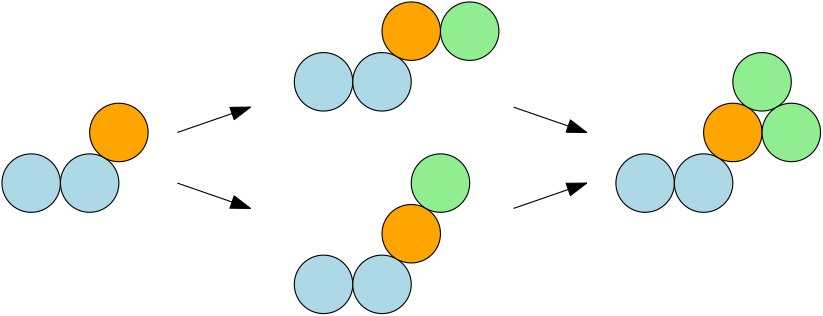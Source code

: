 <?xml version="1.0"?>
<!DOCTYPE ipe SYSTEM "ipe.dtd">
<ipe version="70218" creator="Ipe 7.2.23">
<info created="D:20220918141518" modified="D:20221219110002"/>
<ipestyle name="basic">
<symbol name="arrow/arc(spx)">
<path stroke="sym-stroke" fill="sym-stroke" pen="sym-pen">
0 0 m
-1 0.333 l
-1 -0.333 l
h
</path>
</symbol>
<symbol name="arrow/farc(spx)">
<path stroke="sym-stroke" fill="white" pen="sym-pen">
0 0 m
-1 0.333 l
-1 -0.333 l
h
</path>
</symbol>
<symbol name="arrow/ptarc(spx)">
<path stroke="sym-stroke" fill="sym-stroke" pen="sym-pen">
0 0 m
-1 0.333 l
-0.8 0 l
-1 -0.333 l
h
</path>
</symbol>
<symbol name="arrow/fptarc(spx)">
<path stroke="sym-stroke" fill="white" pen="sym-pen">
0 0 m
-1 0.333 l
-0.8 0 l
-1 -0.333 l
h
</path>
</symbol>
<symbol name="mark/circle(sx)" transformations="translations">
<path fill="sym-stroke">
0.6 0 0 0.6 0 0 e
0.4 0 0 0.4 0 0 e
</path>
</symbol>
<symbol name="mark/disk(sx)" transformations="translations">
<path fill="sym-stroke">
0.6 0 0 0.6 0 0 e
</path>
</symbol>
<symbol name="mark/fdisk(sfx)" transformations="translations">
<group>
<path fill="sym-fill">
0.5 0 0 0.5 0 0 e
</path>
<path fill="sym-stroke" fillrule="eofill">
0.6 0 0 0.6 0 0 e
0.4 0 0 0.4 0 0 e
</path>
</group>
</symbol>
<symbol name="mark/box(sx)" transformations="translations">
<path fill="sym-stroke" fillrule="eofill">
-0.6 -0.6 m
0.6 -0.6 l
0.6 0.6 l
-0.6 0.6 l
h
-0.4 -0.4 m
0.4 -0.4 l
0.4 0.4 l
-0.4 0.4 l
h
</path>
</symbol>
<symbol name="mark/square(sx)" transformations="translations">
<path fill="sym-stroke">
-0.6 -0.6 m
0.6 -0.6 l
0.6 0.6 l
-0.6 0.6 l
h
</path>
</symbol>
<symbol name="mark/fsquare(sfx)" transformations="translations">
<group>
<path fill="sym-fill">
-0.5 -0.5 m
0.5 -0.5 l
0.5 0.5 l
-0.5 0.5 l
h
</path>
<path fill="sym-stroke" fillrule="eofill">
-0.6 -0.6 m
0.6 -0.6 l
0.6 0.6 l
-0.6 0.6 l
h
-0.4 -0.4 m
0.4 -0.4 l
0.4 0.4 l
-0.4 0.4 l
h
</path>
</group>
</symbol>
<symbol name="mark/cross(sx)" transformations="translations">
<group>
<path fill="sym-stroke">
-0.43 -0.57 m
0.57 0.43 l
0.43 0.57 l
-0.57 -0.43 l
h
</path>
<path fill="sym-stroke">
-0.43 0.57 m
0.57 -0.43 l
0.43 -0.57 l
-0.57 0.43 l
h
</path>
</group>
</symbol>
<symbol name="arrow/fnormal(spx)">
<path stroke="sym-stroke" fill="white" pen="sym-pen">
0 0 m
-1 0.333 l
-1 -0.333 l
h
</path>
</symbol>
<symbol name="arrow/pointed(spx)">
<path stroke="sym-stroke" fill="sym-stroke" pen="sym-pen">
0 0 m
-1 0.333 l
-0.8 0 l
-1 -0.333 l
h
</path>
</symbol>
<symbol name="arrow/fpointed(spx)">
<path stroke="sym-stroke" fill="white" pen="sym-pen">
0 0 m
-1 0.333 l
-0.8 0 l
-1 -0.333 l
h
</path>
</symbol>
<symbol name="arrow/linear(spx)">
<path stroke="sym-stroke" pen="sym-pen">
-1 0.333 m
0 0 l
-1 -0.333 l
</path>
</symbol>
<symbol name="arrow/fdouble(spx)">
<path stroke="sym-stroke" fill="white" pen="sym-pen">
0 0 m
-1 0.333 l
-1 -0.333 l
h
-1 0 m
-2 0.333 l
-2 -0.333 l
h
</path>
</symbol>
<symbol name="arrow/double(spx)">
<path stroke="sym-stroke" fill="sym-stroke" pen="sym-pen">
0 0 m
-1 0.333 l
-1 -0.333 l
h
-1 0 m
-2 0.333 l
-2 -0.333 l
h
</path>
</symbol>
<symbol name="arrow/mid-normal(spx)">
<path stroke="sym-stroke" fill="sym-stroke" pen="sym-pen">
0.5 0 m
-0.5 0.333 l
-0.5 -0.333 l
h
</path>
</symbol>
<symbol name="arrow/mid-fnormal(spx)">
<path stroke="sym-stroke" fill="white" pen="sym-pen">
0.5 0 m
-0.5 0.333 l
-0.5 -0.333 l
h
</path>
</symbol>
<symbol name="arrow/mid-pointed(spx)">
<path stroke="sym-stroke" fill="sym-stroke" pen="sym-pen">
0.5 0 m
-0.5 0.333 l
-0.3 0 l
-0.5 -0.333 l
h
</path>
</symbol>
<symbol name="arrow/mid-fpointed(spx)">
<path stroke="sym-stroke" fill="white" pen="sym-pen">
0.5 0 m
-0.5 0.333 l
-0.3 0 l
-0.5 -0.333 l
h
</path>
</symbol>
<symbol name="arrow/mid-double(spx)">
<path stroke="sym-stroke" fill="sym-stroke" pen="sym-pen">
1 0 m
0 0.333 l
0 -0.333 l
h
0 0 m
-1 0.333 l
-1 -0.333 l
h
</path>
</symbol>
<symbol name="arrow/mid-fdouble(spx)">
<path stroke="sym-stroke" fill="white" pen="sym-pen">
1 0 m
0 0.333 l
0 -0.333 l
h
0 0 m
-1 0.333 l
-1 -0.333 l
h
</path>
</symbol>
<anglesize name="22.5 deg" value="22.5"/>
<anglesize name="30 deg" value="30"/>
<anglesize name="45 deg" value="45"/>
<anglesize name="60 deg" value="60"/>
<anglesize name="90 deg" value="90"/>
<arrowsize name="large" value="10"/>
<arrowsize name="small" value="5"/>
<arrowsize name="tiny" value="3"/>
<color name="blue" value="0 0 1"/>
<color name="brown" value="0.647 0.165 0.165"/>
<color name="darkblue" value="0 0 0.545"/>
<color name="darkcyan" value="0 0.545 0.545"/>
<color name="darkgray" value="0.663"/>
<color name="darkgreen" value="0 0.392 0"/>
<color name="darkmagenta" value="0.545 0 0.545"/>
<color name="darkorange" value="1 0.549 0"/>
<color name="darkred" value="0.545 0 0"/>
<color name="gold" value="1 0.843 0"/>
<color name="gray" value="0.745"/>
<color name="green" value="0 1 0"/>
<color name="lightblue" value="0.678 0.847 0.902"/>
<color name="lightcyan" value="0.878 1 1"/>
<color name="lightgray" value="0.827"/>
<color name="lightgreen" value="0.565 0.933 0.565"/>
<color name="lightyellow" value="1 1 0.878"/>
<color name="navy" value="0 0 0.502"/>
<color name="orange" value="1 0.647 0"/>
<color name="pink" value="1 0.753 0.796"/>
<color name="purple" value="0.627 0.125 0.941"/>
<color name="red" value="1 0 0"/>
<color name="seagreen" value="0.18 0.545 0.341"/>
<color name="turquoise" value="0.251 0.878 0.816"/>
<color name="violet" value="0.933 0.51 0.933"/>
<color name="yellow" value="1 1 0"/>
<dashstyle name="dash dot dotted" value="[4 2 1 2 1 2] 0"/>
<dashstyle name="dash dotted" value="[4 2 1 2] 0"/>
<dashstyle name="dashed" value="[4] 0"/>
<dashstyle name="dotted" value="[1 3] 0"/>
<gridsize name="10 pts (~3.5 mm)" value="10"/>
<gridsize name="14 pts (~5 mm)" value="14"/>
<gridsize name="16 pts (~6 mm)" value="16"/>
<gridsize name="20 pts (~7 mm)" value="20"/>
<gridsize name="28 pts (~10 mm)" value="28"/>
<gridsize name="32 pts (~12 mm)" value="32"/>
<gridsize name="4 pts" value="4"/>
<gridsize name="56 pts (~20 mm)" value="56"/>
<gridsize name="8 pts (~3 mm)" value="8"/>
<opacity name="10%" value="0.1"/>
<opacity name="30%" value="0.3"/>
<opacity name="50%" value="0.5"/>
<opacity name="75%" value="0.75"/>
<pen name="fat" value="1.2"/>
<pen name="heavier" value="0.8"/>
<pen name="ultrafat" value="2"/>
<symbolsize name="large" value="5"/>
<symbolsize name="small" value="2"/>
<symbolsize name="tiny" value="1.1"/>
<textsize name="Huge" value="\Huge"/>
<textsize name="LARGE" value="\LARGE"/>
<textsize name="Large" value="\Large"/>
<textsize name="footnote" value="\footnotesize"/>
<textsize name="huge" value="\huge"/>
<textsize name="large" value="\large"/>
<textsize name="small" value="\small"/>
<textsize name="tiny" value="\tiny"/>
<textstyle name="center" begin="\begin{center}" end="\end{center}"/>
<textstyle name="item" begin="\begin{itemize}\item{}" end="\end{itemize}"/>
<textstyle name="itemize" begin="\begin{itemize}" end="\end{itemize}"/>
<tiling name="falling" angle="-60" step="4" width="1"/>
<tiling name="rising" angle="30" step="4" width="1"/>
</ipestyle>
<page>
<layer name="alpha"/>
<layer name="GRID"/>
<view layers="alpha" active="alpha"/>
<group layer="GRID">
<path stroke="black">
0 0 m
595 0 l
</path>
<path stroke="black">
0 13.8564 m
595 13.8564 l
</path>
<path stroke="black">
0 27.7128 m
595 27.7128 l
</path>
<path stroke="black">
0 41.5692 m
595 41.5692 l
</path>
<path stroke="black">
0 55.4256 m
595 55.4256 l
</path>
<path stroke="black">
0 69.282 m
595 69.282 l
</path>
<path stroke="black">
0 83.1384 m
595 83.1384 l
</path>
<path stroke="black">
0 96.9948 m
595 96.9948 l
</path>
<path stroke="black">
0 110.851 m
595 110.851 l
</path>
<path stroke="black">
0 124.708 m
595 124.708 l
</path>
<path stroke="black">
0 138.564 m
595 138.564 l
</path>
<path stroke="black">
0 152.42 m
595 152.42 l
</path>
<path stroke="black">
0 166.277 m
595 166.277 l
</path>
<path stroke="black">
0 180.133 m
595 180.133 l
</path>
<path stroke="black">
0 193.99 m
595 193.99 l
</path>
<path stroke="black">
0 207.846 m
595 207.846 l
</path>
<path stroke="black">
0 221.703 m
595 221.703 l
</path>
<path stroke="black">
0 235.559 m
595 235.559 l
</path>
<path stroke="black">
0 249.415 m
595 249.415 l
</path>
<path stroke="black">
0 263.272 m
595 263.272 l
</path>
<path stroke="black">
0 277.128 m
595 277.128 l
</path>
<path stroke="black">
0 290.985 m
595 290.985 l
</path>
<path stroke="black">
0 304.841 m
595 304.841 l
</path>
<path stroke="black">
0 318.697 m
595 318.697 l
</path>
<path stroke="black">
0 332.554 m
595 332.554 l
</path>
<path stroke="black">
0 346.41 m
595 346.41 l
</path>
<path stroke="black">
0 360.267 m
595 360.267 l
</path>
<path stroke="black">
0 374.123 m
595 374.123 l
</path>
<path stroke="black">
0 387.979 m
595 387.979 l
</path>
<path stroke="black">
0 401.836 m
595 401.836 l
</path>
<path stroke="black">
0 415.692 m
595 415.692 l
</path>
<path stroke="black">
0 429.549 m
595 429.549 l
</path>
<path stroke="black">
0 443.405 m
595 443.405 l
</path>
<path stroke="black">
0 457.261 m
595 457.261 l
</path>
<path stroke="black">
0 471.118 m
595 471.118 l
</path>
<path stroke="black">
0 484.974 m
595 484.974 l
</path>
<path stroke="black">
0 498.831 m
595 498.831 l
</path>
<path stroke="black">
0 512.687 m
595 512.687 l
</path>
<path stroke="black">
0 526.543 m
595 526.543 l
</path>
<path stroke="black">
0 540.4 m
595 540.4 l
</path>
<path stroke="black">
0 554.256 m
595 554.256 l
</path>
<path stroke="black">
0 568.113 m
595 568.113 l
</path>
<path stroke="black">
0 581.969 m
595 581.969 l
</path>
<path stroke="black">
0 595.825 m
595 595.825 l
</path>
<path stroke="black">
0 609.682 m
595 609.682 l
</path>
<path stroke="black">
0 623.538 m
595 623.538 l
</path>
<path stroke="black">
0 637.395 m
595 637.395 l
</path>
<path stroke="black">
0 651.251 m
595 651.251 l
</path>
<path stroke="black">
0 665.108 m
595 665.108 l
</path>
<path stroke="black">
0 678.964 m
595 678.964 l
</path>
<path stroke="black">
0 692.82 m
595 692.82 l
</path>
<path stroke="black">
0 706.677 m
595 706.677 l
</path>
<path stroke="black">
0 720.533 m
595 720.533 l
</path>
<path stroke="black">
0 734.39 m
595 734.39 l
</path>
<path stroke="black">
0 748.246 m
595 748.246 l
</path>
<path stroke="black">
0 762.102 m
595 762.102 l
</path>
<path stroke="black">
0 775.959 m
595 775.959 l
</path>
<path stroke="black">
0 789.815 m
595 789.815 l
</path>
<path stroke="black">
0 803.672 m
595 803.672 l
</path>
<path stroke="black">
0 817.528 m
595 817.528 l
</path>
<path stroke="black">
0 831.384 m
595 831.384 l
</path>
<path stroke="black">
0 0 m
486.129 842 l
</path>
<path stroke="black">
16 0 m
502.129 842 l
</path>
<path stroke="black">
32 0 m
518.129 842 l
</path>
<path stroke="black">
48 0 m
534.129 842 l
</path>
<path stroke="black">
64 0 m
550.129 842 l
</path>
<path stroke="black">
80 0 m
566.129 842 l
</path>
<path stroke="black">
96 0 m
582.129 842 l
</path>
<path stroke="black">
112 0 m
595 836.581 l
</path>
<path stroke="black">
128 0 m
595 808.868 l
</path>
<path stroke="black">
144 0 m
595 781.155 l
</path>
<path stroke="black">
160 0 m
595 753.442 l
</path>
<path stroke="black">
176 0 m
595 725.729 l
</path>
<path stroke="black">
192 0 m
595 698.016 l
</path>
<path stroke="black">
208 0 m
595 670.304 l
</path>
<path stroke="black">
224 0 m
595 642.591 l
</path>
<path stroke="black">
240 0 m
595 614.878 l
</path>
<path stroke="black">
256 0 m
595 587.165 l
</path>
<path stroke="black">
272 0 m
595 559.452 l
</path>
<path stroke="black">
288 0 m
595 531.74 l
</path>
<path stroke="black">
304 0 m
595 504.027 l
</path>
<path stroke="black">
320 0 m
595 476.314 l
</path>
<path stroke="black">
336 0 m
595 448.601 l
</path>
<path stroke="black">
352 0 m
595 420.888 l
</path>
<path stroke="black">
368 0 m
595 393.176 l
</path>
<path stroke="black">
384 0 m
595 365.463 l
</path>
<path stroke="black">
400 0 m
595 337.75 l
</path>
<path stroke="black">
416 0 m
595 310.037 l
</path>
<path stroke="black">
432 0 m
595 282.324 l
</path>
<path stroke="black">
448 0 m
595 254.611 l
</path>
<path stroke="black">
464 0 m
595 226.899 l
</path>
<path stroke="black">
480 0 m
595 199.186 l
</path>
<path stroke="black">
496 0 m
595 171.473 l
</path>
<path stroke="black">
512 0 m
595 143.76 l
</path>
<path stroke="black">
528 0 m
595 116.047 l
</path>
<path stroke="black">
544 0 m
595 88.3346 l
</path>
<path stroke="black">
560 0 m
595 60.6218 l
</path>
<path stroke="black">
576 0 m
595 32.909 l
</path>
<path stroke="black">
592 0 m
595 5.19615 l
</path>
<path stroke="black">
0 0 m
0 0 l
</path>
<path stroke="black">
0 27.7128 m
16 0 l
</path>
<path stroke="black">
0 55.4256 m
32 0 l
</path>
<path stroke="black">
0 83.1384 m
48 0 l
</path>
<path stroke="black">
0 110.851 m
64 0 l
</path>
<path stroke="black">
0 138.564 m
80 0 l
</path>
<path stroke="black">
0 166.277 m
96 0 l
</path>
<path stroke="black">
0 193.99 m
112 0 l
</path>
<path stroke="black">
0 221.703 m
128 0 l
</path>
<path stroke="black">
0 249.415 m
144 0 l
</path>
<path stroke="black">
0 277.128 m
160 0 l
</path>
<path stroke="black">
0 304.841 m
176 0 l
</path>
<path stroke="black">
0 332.554 m
192 0 l
</path>
<path stroke="black">
0 360.267 m
208 0 l
</path>
<path stroke="black">
0 387.979 m
224 0 l
</path>
<path stroke="black">
0 415.692 m
240 0 l
</path>
<path stroke="black">
0 443.405 m
256 0 l
</path>
<path stroke="black">
0 471.118 m
272 0 l
</path>
<path stroke="black">
0 498.831 m
288 0 l
</path>
<path stroke="black">
0 526.543 m
304 0 l
</path>
<path stroke="black">
0 554.256 m
320 0 l
</path>
<path stroke="black">
0 581.969 m
336 0 l
</path>
<path stroke="black">
0 609.682 m
352 0 l
</path>
<path stroke="black">
0 637.395 m
368 0 l
</path>
<path stroke="black">
0 665.108 m
384 0 l
</path>
<path stroke="black">
0 692.82 m
400 0 l
</path>
<path stroke="black">
0 720.533 m
416 0 l
</path>
<path stroke="black">
0 748.246 m
432 0 l
</path>
<path stroke="black">
0 775.959 m
448 0 l
</path>
<path stroke="black">
0 803.672 m
464 0 l
</path>
<path stroke="black">
0 831.384 m
480 0 l
</path>
<path stroke="black">
9.87107 842 m
496 0 l
</path>
<path stroke="black">
25.8711 842 m
512 0 l
</path>
<path stroke="black">
41.8711 842 m
528 0 l
</path>
<path stroke="black">
57.8711 842 m
544 0 l
</path>
<path stroke="black">
73.8711 842 m
560 0 l
</path>
<path stroke="black">
89.8711 842 m
576 0 l
</path>
<path stroke="black">
105.871 842 m
592 0 l
</path>
<path stroke="black">
121.871 842 m
595 22.5167 l
</path>
<path stroke="black">
137.871 842 m
595 50.2295 l
</path>
<path stroke="black">
153.871 842 m
595 77.9423 l
</path>
<path stroke="black">
169.871 842 m
595 105.655 l
</path>
<path stroke="black">
185.871 842 m
595 133.368 l
</path>
<path stroke="black">
201.871 842 m
595 161.081 l
</path>
<path stroke="black">
217.871 842 m
595 188.794 l
</path>
<path stroke="black">
233.871 842 m
595 216.506 l
</path>
<path stroke="black">
249.871 842 m
595 244.219 l
</path>
<path stroke="black">
265.871 842 m
595 271.932 l
</path>
<path stroke="black">
281.871 842 m
595 299.645 l
</path>
<path stroke="black">
297.871 842 m
595 327.358 l
</path>
<path stroke="black">
313.871 842 m
595 355.07 l
</path>
<path stroke="black">
329.871 842 m
595 382.783 l
</path>
<path stroke="black">
345.871 842 m
595 410.496 l
</path>
<path stroke="black">
361.871 842 m
595 438.209 l
</path>
<path stroke="black">
377.871 842 m
595 465.922 l
</path>
<path stroke="black">
393.871 842 m
595 493.634 l
</path>
<path stroke="black">
409.871 842 m
595 521.347 l
</path>
<path stroke="black">
425.871 842 m
595 549.06 l
</path>
<path stroke="black">
441.871 842 m
595 576.773 l
</path>
<path stroke="black">
457.871 842 m
595 604.486 l
</path>
<path stroke="black">
473.871 842 m
595 632.199 l
</path>
<path stroke="black">
489.871 842 m
595 659.911 l
</path>
<path stroke="black">
505.871 842 m
595 687.624 l
</path>
<path stroke="black">
521.871 842 m
595 715.337 l
</path>
<path stroke="black">
537.871 842 m
595 743.05 l
</path>
<path stroke="black">
553.871 842 m
595 770.763 l
</path>
<path stroke="black">
569.871 842 m
595 798.475 l
</path>
<path stroke="black">
585.871 842 m
595 826.188 l
</path>
<path stroke="black">
0 27.7128 m
470.129 842 l
</path>
<path stroke="black">
0 55.4256 m
454.129 842 l
</path>
<path stroke="black">
0 83.1384 m
438.129 842 l
</path>
<path stroke="black">
0 110.851 m
422.129 842 l
</path>
<path stroke="black">
0 138.564 m
406.129 842 l
</path>
<path stroke="black">
0 166.277 m
390.129 842 l
</path>
<path stroke="black">
0 193.99 m
374.129 842 l
</path>
<path stroke="black">
0 221.703 m
358.129 842 l
</path>
<path stroke="black">
0 249.415 m
342.129 842 l
</path>
<path stroke="black">
0 277.128 m
326.129 842 l
</path>
<path stroke="black">
0 304.841 m
310.129 842 l
</path>
<path stroke="black">
0 332.554 m
294.129 842 l
</path>
<path stroke="black">
0 360.267 m
278.129 842 l
</path>
<path stroke="black">
0 387.979 m
262.129 842 l
</path>
<path stroke="black">
0 415.692 m
246.129 842 l
</path>
<path stroke="black">
0 443.405 m
230.129 842 l
</path>
<path stroke="black">
0 471.118 m
214.129 842 l
</path>
<path stroke="black">
0 498.831 m
198.129 842 l
</path>
<path stroke="black">
0 526.543 m
182.129 842 l
</path>
<path stroke="black">
0 554.256 m
166.129 842 l
</path>
<path stroke="black">
0 581.969 m
150.129 842 l
</path>
<path stroke="black">
0 609.682 m
134.129 842 l
</path>
<path stroke="black">
0 637.395 m
118.129 842 l
</path>
<path stroke="black">
0 665.108 m
102.129 842 l
</path>
<path stroke="black">
0 692.82 m
86.1289 842 l
</path>
<path stroke="black">
0 720.533 m
70.1289 842 l
</path>
<path stroke="black">
0 748.246 m
54.1289 842 l
</path>
<path stroke="black">
0 775.959 m
38.1289 842 l
</path>
<path stroke="black">
0 803.672 m
22.1289 842 l
</path>
<path stroke="black">
0 831.384 m
6.12893 842 l
</path>
</group>
<path layer="alpha" matrix="0.657802 0 0 0.657802 38.7517 262.26" stroke="black" fill="lightblue">
16 0 0 16 176 748.246 e
</path>
<path matrix="0.657802 0 0 0.657802 38.7517 262.26" stroke="black" fill="lightblue">
16 0 0 16 208 748.246 e
</path>
<path matrix="0.657802 0 0 0.657802 38.7517 262.26" stroke="black" fill="orange">
16 0 0 16 224 775.959 e
</path>
<path matrix="0.657802 0 0 0.657802 196.624 353.408" stroke="black" fill="lightblue">
16 0 0 16 96 665.108 e
</path>
<path matrix="0.657802 0 0 0.657802 196.624 353.408" stroke="black" fill="lightblue">
16 0 0 16 128 665.108 e
</path>
<path matrix="0.657802 0 0 0.657802 196.624 353.408" stroke="black" fill="orange">
16 0 0 16 144 692.82 e
</path>
<path matrix="0.657802 0 0 0.657802 196.624 353.408" stroke="black" fill="lightgreen">
16 0 0 16 176 692.82 e
</path>
<path matrix="0.657802 0 0 0.657802 80.851 280.49" stroke="black" fill="lightblue">
16 0 0 16 272 665.108 e
</path>
<path matrix="0.657802 0 0 0.657802 80.851 280.49" stroke="black" fill="lightblue">
16 0 0 16 304 665.108 e
</path>
<path matrix="0.657802 0 0 0.657802 80.851 280.49" stroke="black" fill="orange">
16 0 0 16 320 692.82 e
</path>
<path matrix="0.657802 0 0 0.657802 80.851 280.49" stroke="black" fill="lightgreen">
16 0 0 16 336 720.533 e
</path>
<path matrix="0.657802 0 0 0.657802 275.56 380.752" stroke="black" fill="lightblue">
16 0 0 16 152 568.113 e
</path>
<path matrix="0.657802 0 0 0.657802 275.56 380.752" stroke="black" fill="lightblue">
16 0 0 16 184 568.113 e
</path>
<path matrix="0.657802 0 0 0.657802 275.56 380.752" stroke="black" fill="orange">
16 0 0 16 200 595.825 e
</path>
<path matrix="0.657802 0 0 0.657802 275.56 380.752" stroke="black" fill="lightgreen">
16 0 0 16 216 623.538 e
</path>
<path matrix="0.657802 0 0 0.657802 275.56 380.752" stroke="black" fill="lightgreen">
16 0 0 16 232 595.825 e
</path>
<path matrix="0.657802 0 0 0.657802 112.425 280.49" stroke="black" arrow="normal/normal">
144 748.246 m
184 762.102 l
</path>
<path matrix="0.657802 0 0 0.657802 112.425 280.49" stroke="black" arrow="normal/normal">
144 720.533 m
184 706.677 l
</path>
<path matrix="0.657802 0 0 0.657802 112.425 280.49" stroke="black" arrow="normal/normal">
328 762.102 m
368 748.246 l
</path>
<path matrix="0.657802 0 0 0.657802 112.425 280.49" stroke="black" arrow="normal/normal">
328 706.677 m
368 720.533 l
</path>
</page>
</ipe>
